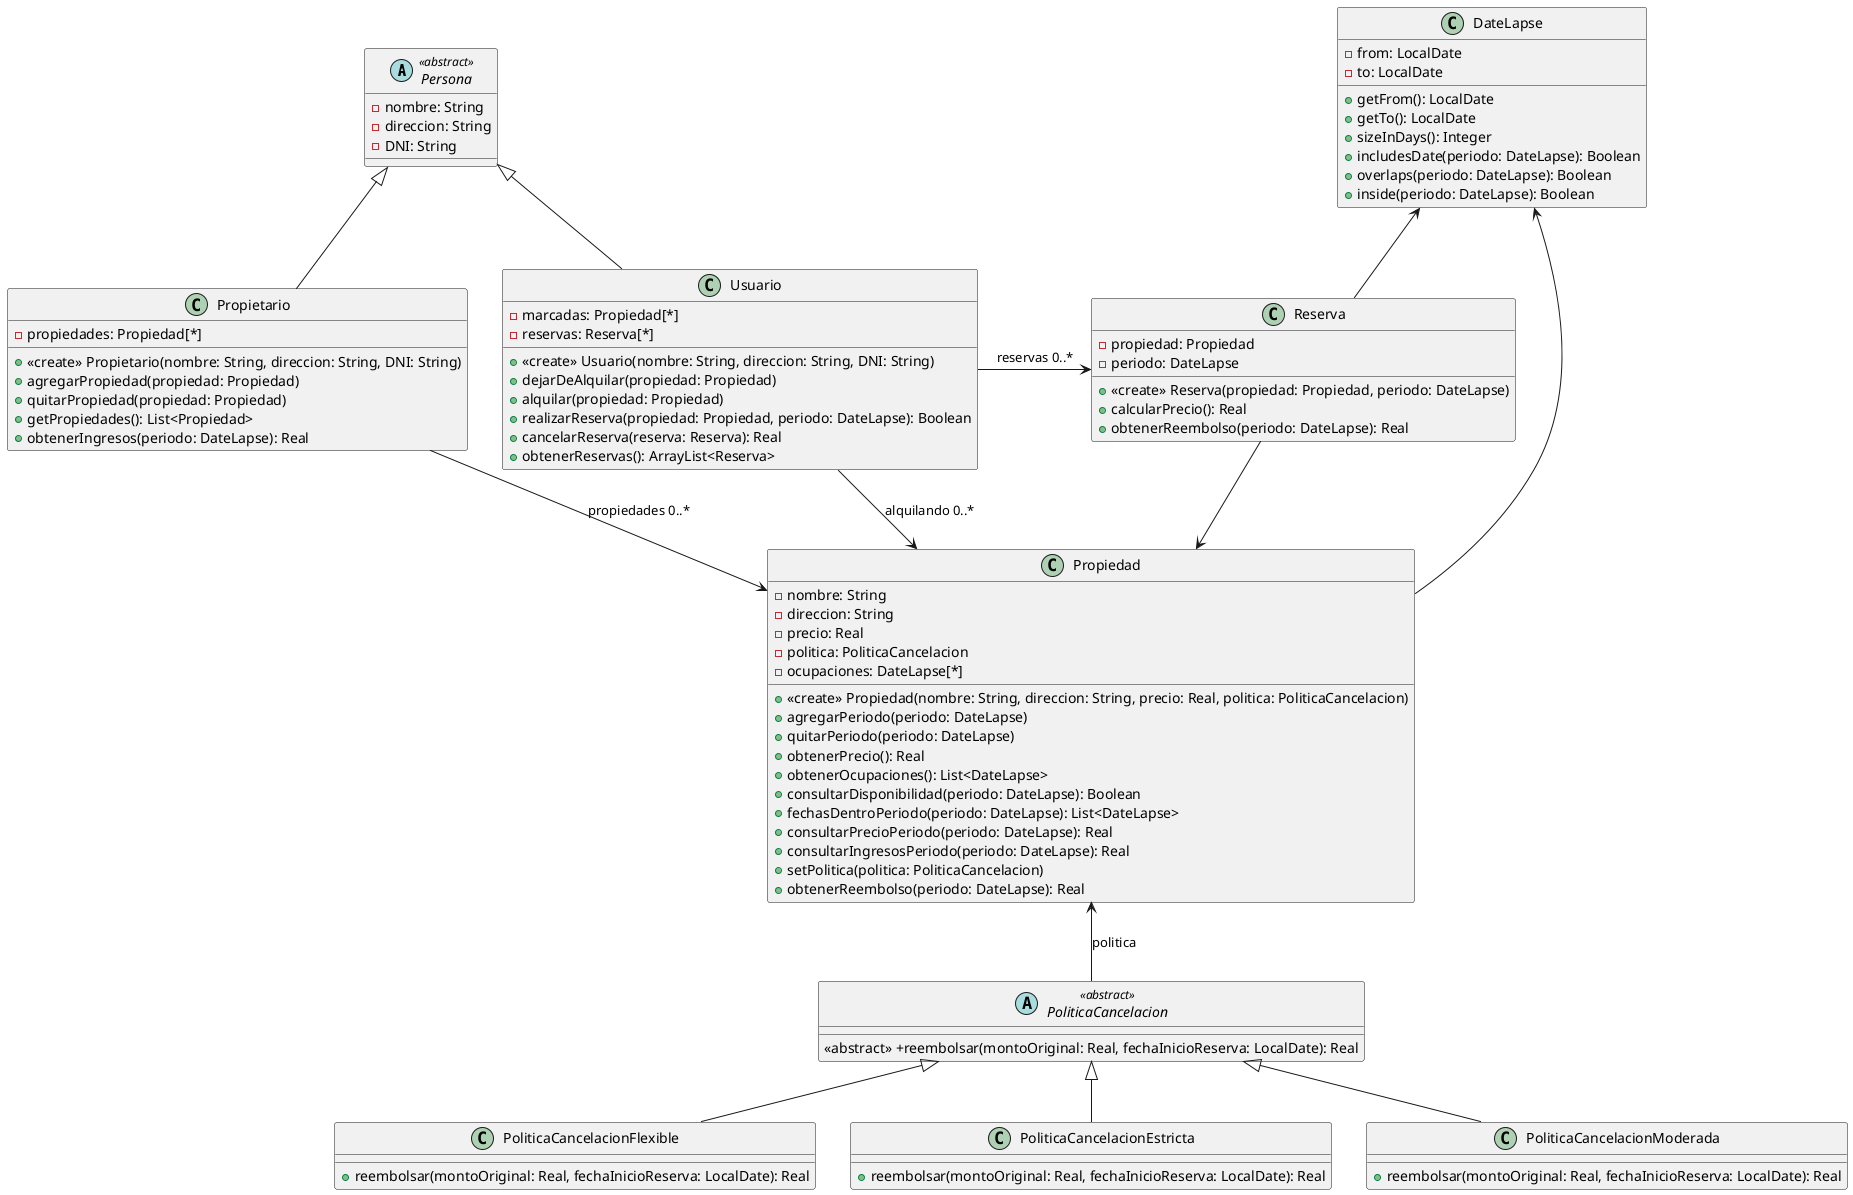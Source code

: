 @startuml

abstract class Persona <<abstract>> {
-nombre: String
-direccion: String
-DNI: String
}

class Usuario {
+<<create>> Usuario(nombre: String, direccion: String, DNI: String)
-marcadas: Propiedad[*]
-reservas: Reserva[*]
+dejarDeAlquilar(propiedad: Propiedad)
+alquilar(propiedad: Propiedad)
+realizarReserva(propiedad: Propiedad, periodo: DateLapse): Boolean
+cancelarReserva(reserva: Reserva): Real
+obtenerReservas(): ArrayList<Reserva>
}

class Reserva {
-propiedad: Propiedad
-periodo: DateLapse
+<<create>> Reserva(propiedad: Propiedad, periodo: DateLapse)
+calcularPrecio(): Real
+obtenerReembolso(periodo: DateLapse): Real
}

class Propietario {
-propiedades: Propiedad[*]
+<<create>> Propietario(nombre: String, direccion: String, DNI: String)
+agregarPropiedad(propiedad: Propiedad)
+quitarPropiedad(propiedad: Propiedad)
+getPropiedades(): List<Propiedad>
+obtenerIngresos(periodo: DateLapse): Real
}

class Propiedad {
-nombre: String
-direccion: String
-precio: Real
-politica: PoliticaCancelacion
+<<create>> Propiedad(nombre: String, direccion: String, precio: Real, politica: PoliticaCancelacion)
-ocupaciones: DateLapse[*]
+agregarPeriodo(periodo: DateLapse)
+quitarPeriodo(periodo: DateLapse)
+obtenerPrecio(): Real
+obtenerOcupaciones(): List<DateLapse>
+consultarDisponibilidad(periodo: DateLapse): Boolean
+fechasDentroPeriodo(periodo: DateLapse): List<DateLapse>
+consultarPrecioPeriodo(periodo: DateLapse): Real
+consultarIngresosPeriodo(periodo: DateLapse): Real
+setPolitica(politica: PoliticaCancelacion)
+obtenerReembolso(periodo: DateLapse): Real
}

class DateLapse {
-from: LocalDate
-to: LocalDate
+getFrom(): LocalDate
+getTo(): LocalDate
+sizeInDays(): Integer
+includesDate(periodo: DateLapse): Boolean
+overlaps(periodo: DateLapse): Boolean
+inside(periodo: DateLapse): Boolean
}

abstract class PoliticaCancelacion <<abstract>> {
<<abstract>> +reembolsar(montoOriginal: Real, fechaInicioReserva: LocalDate): Real
}

class PoliticaCancelacionFlexible {
+reembolsar(montoOriginal: Real, fechaInicioReserva: LocalDate): Real
}

class PoliticaCancelacionEstricta {
+reembolsar(montoOriginal: Real, fechaInicioReserva: LocalDate): Real
}

class PoliticaCancelacionModerada {
+reembolsar(montoOriginal: Real, fechaInicioReserva: LocalDate): Real
}

Persona <|-- Usuario
Persona <|-- Propietario

Usuario -right-> Reserva: reservas 0..*
Usuario --> Propiedad: alquilando 0..*
Reserva --> Propiedad
Propietario --> Propiedad: propiedades 0..*

DateLapse <-- Reserva
DateLapse <-- Propiedad

Propiedad <-- PoliticaCancelacion: politica

PoliticaCancelacion <|-- PoliticaCancelacionEstricta
PoliticaCancelacion <|-- PoliticaCancelacionFlexible
PoliticaCancelacion <|-- PoliticaCancelacionModerada

@enduml
